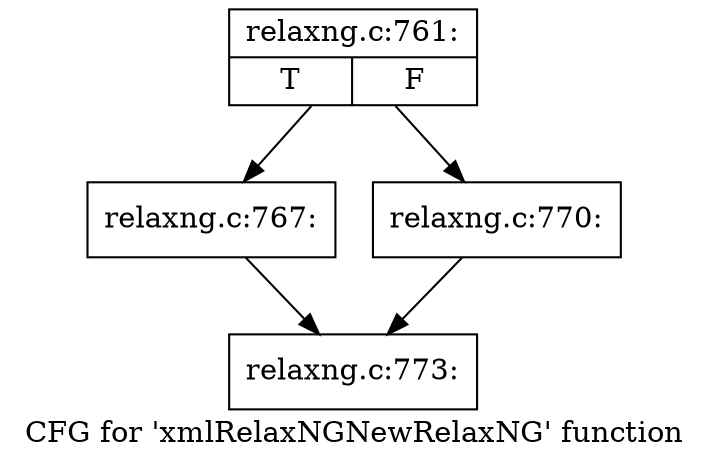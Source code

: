 digraph "CFG for 'xmlRelaxNGNewRelaxNG' function" {
	label="CFG for 'xmlRelaxNGNewRelaxNG' function";

	Node0x555e9c3ae160 [shape=record,label="{relaxng.c:761:|{<s0>T|<s1>F}}"];
	Node0x555e9c3ae160 -> Node0x555e9c3bbcf0;
	Node0x555e9c3ae160 -> Node0x555e9c3bbd40;
	Node0x555e9c3bbcf0 [shape=record,label="{relaxng.c:767:}"];
	Node0x555e9c3bbcf0 -> Node0x555e9c3add70;
	Node0x555e9c3bbd40 [shape=record,label="{relaxng.c:770:}"];
	Node0x555e9c3bbd40 -> Node0x555e9c3add70;
	Node0x555e9c3add70 [shape=record,label="{relaxng.c:773:}"];
}
